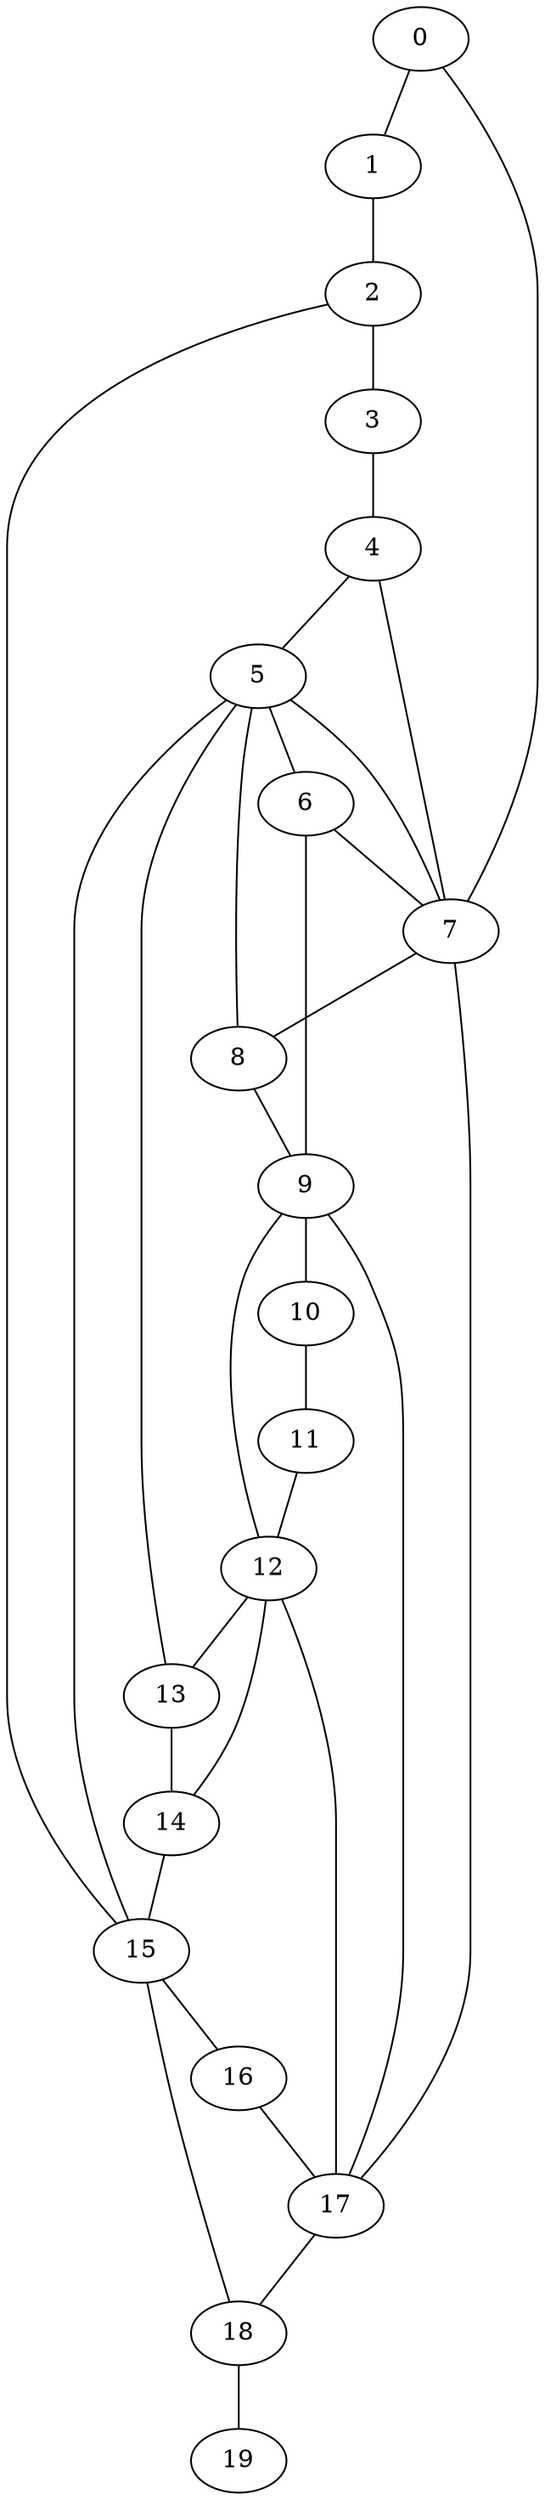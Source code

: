 graph graphname {0--1
0--7
1--2
2--3
2--15
3--4
4--5
4--7
5--6
5--7
5--8
5--13
5--15
6--7
6--9
7--8
7--17
8--9
9--10
9--12
9--17
10--11
11--12
12--13
12--14
12--17
13--14
14--15
15--16
15--18
16--17
17--18
18--19
}